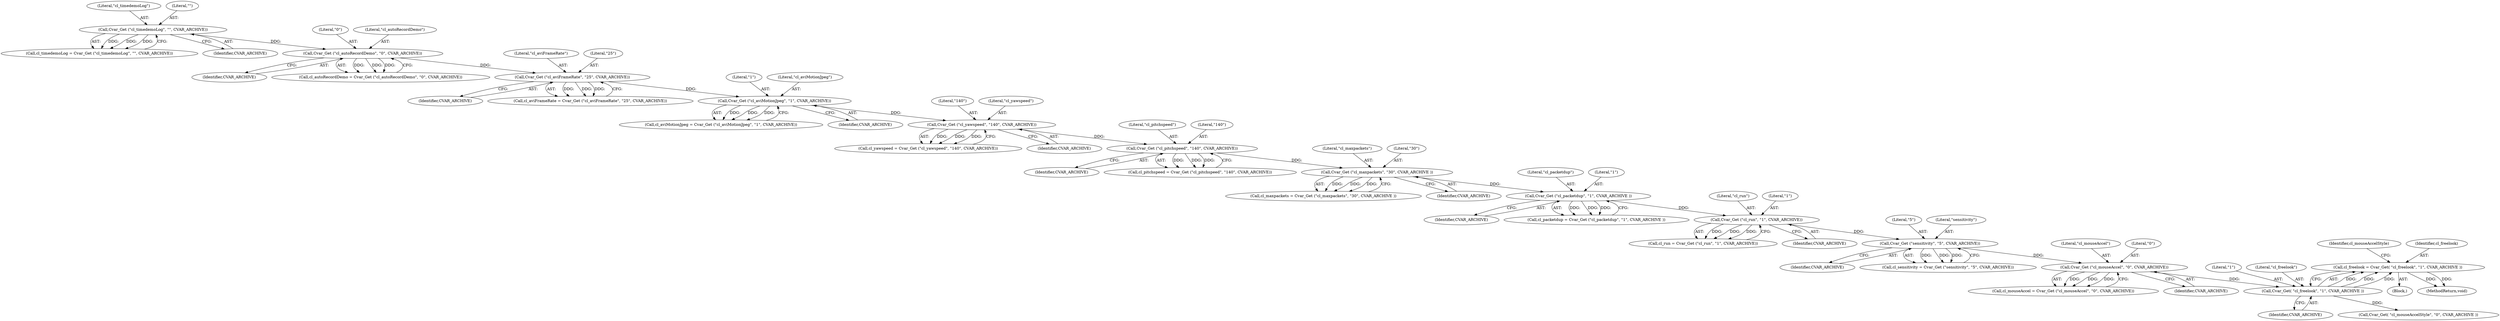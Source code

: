 digraph "0_OpenJK_376267d534476a875d8b9228149c4ee18b74a4fd@API" {
"1000276" [label="(Call,cl_freelook = Cvar_Get( \"cl_freelook\", \"1\", CVAR_ARCHIVE ))"];
"1000278" [label="(Call,Cvar_Get( \"cl_freelook\", \"1\", CVAR_ARCHIVE ))"];
"1000272" [label="(Call,Cvar_Get (\"cl_mouseAccel\", \"0\", CVAR_ARCHIVE))"];
"1000266" [label="(Call,Cvar_Get (\"sensitivity\", \"5\", CVAR_ARCHIVE))"];
"1000260" [label="(Call,Cvar_Get (\"cl_run\", \"1\", CVAR_ARCHIVE))"];
"1000254" [label="(Call,Cvar_Get (\"cl_packetdup\", \"1\", CVAR_ARCHIVE ))"];
"1000248" [label="(Call,Cvar_Get (\"cl_maxpackets\", \"30\", CVAR_ARCHIVE ))"];
"1000236" [label="(Call,Cvar_Get (\"cl_pitchspeed\", \"140\", CVAR_ARCHIVE))"];
"1000230" [label="(Call,Cvar_Get (\"cl_yawspeed\", \"140\", CVAR_ARCHIVE))"];
"1000212" [label="(Call,Cvar_Get (\"cl_aviMotionJpeg\", \"1\", CVAR_ARCHIVE))"];
"1000206" [label="(Call,Cvar_Get (\"cl_aviFrameRate\", \"25\", CVAR_ARCHIVE))"];
"1000200" [label="(Call,Cvar_Get (\"cl_autoRecordDemo\", \"0\", CVAR_ARCHIVE))"];
"1000194" [label="(Call,Cvar_Get (\"cl_timedemoLog\", \"\", CVAR_ARCHIVE))"];
"1000281" [label="(Identifier,CVAR_ARCHIVE)"];
"1000246" [label="(Call,cl_maxpackets = Cvar_Get (\"cl_maxpackets\", \"30\", CVAR_ARCHIVE ))"];
"1000249" [label="(Literal,\"cl_maxpackets\")"];
"1000195" [label="(Literal,\"cl_timedemoLog\")"];
"1000228" [label="(Call,cl_yawspeed = Cvar_Get (\"cl_yawspeed\", \"140\", CVAR_ARCHIVE))"];
"1000272" [label="(Call,Cvar_Get (\"cl_mouseAccel\", \"0\", CVAR_ARCHIVE))"];
"1000283" [label="(Identifier,cl_mouseAccelStyle)"];
"1000237" [label="(Literal,\"cl_pitchspeed\")"];
"1000268" [label="(Literal,\"5\")"];
"1000200" [label="(Call,Cvar_Get (\"cl_autoRecordDemo\", \"0\", CVAR_ARCHIVE))"];
"1000103" [label="(Block,)"];
"1000273" [label="(Literal,\"cl_mouseAccel\")"];
"1000251" [label="(Identifier,CVAR_ARCHIVE)"];
"1000784" [label="(MethodReturn,void)"];
"1000267" [label="(Literal,\"sensitivity\")"];
"1000261" [label="(Literal,\"cl_run\")"];
"1000203" [label="(Identifier,CVAR_ARCHIVE)"];
"1000284" [label="(Call,Cvar_Get( \"cl_mouseAccelStyle\", \"0\", CVAR_ARCHIVE ))"];
"1000266" [label="(Call,Cvar_Get (\"sensitivity\", \"5\", CVAR_ARCHIVE))"];
"1000270" [label="(Call,cl_mouseAccel = Cvar_Get (\"cl_mouseAccel\", \"0\", CVAR_ARCHIVE))"];
"1000258" [label="(Call,cl_run = Cvar_Get (\"cl_run\", \"1\", CVAR_ARCHIVE))"];
"1000206" [label="(Call,Cvar_Get (\"cl_aviFrameRate\", \"25\", CVAR_ARCHIVE))"];
"1000192" [label="(Call,cl_timedemoLog = Cvar_Get (\"cl_timedemoLog\", \"\", CVAR_ARCHIVE))"];
"1000254" [label="(Call,Cvar_Get (\"cl_packetdup\", \"1\", CVAR_ARCHIVE ))"];
"1000257" [label="(Identifier,CVAR_ARCHIVE)"];
"1000239" [label="(Identifier,CVAR_ARCHIVE)"];
"1000233" [label="(Identifier,CVAR_ARCHIVE)"];
"1000232" [label="(Literal,\"140\")"];
"1000209" [label="(Identifier,CVAR_ARCHIVE)"];
"1000275" [label="(Identifier,CVAR_ARCHIVE)"];
"1000280" [label="(Literal,\"1\")"];
"1000260" [label="(Call,Cvar_Get (\"cl_run\", \"1\", CVAR_ARCHIVE))"];
"1000198" [label="(Call,cl_autoRecordDemo = Cvar_Get (\"cl_autoRecordDemo\", \"0\", CVAR_ARCHIVE))"];
"1000252" [label="(Call,cl_packetdup = Cvar_Get (\"cl_packetdup\", \"1\", CVAR_ARCHIVE ))"];
"1000274" [label="(Literal,\"0\")"];
"1000230" [label="(Call,Cvar_Get (\"cl_yawspeed\", \"140\", CVAR_ARCHIVE))"];
"1000202" [label="(Literal,\"0\")"];
"1000197" [label="(Identifier,CVAR_ARCHIVE)"];
"1000276" [label="(Call,cl_freelook = Cvar_Get( \"cl_freelook\", \"1\", CVAR_ARCHIVE ))"];
"1000207" [label="(Literal,\"cl_aviFrameRate\")"];
"1000238" [label="(Literal,\"140\")"];
"1000196" [label="(Literal,\"\")"];
"1000263" [label="(Identifier,CVAR_ARCHIVE)"];
"1000201" [label="(Literal,\"cl_autoRecordDemo\")"];
"1000231" [label="(Literal,\"cl_yawspeed\")"];
"1000212" [label="(Call,Cvar_Get (\"cl_aviMotionJpeg\", \"1\", CVAR_ARCHIVE))"];
"1000214" [label="(Literal,\"1\")"];
"1000248" [label="(Call,Cvar_Get (\"cl_maxpackets\", \"30\", CVAR_ARCHIVE ))"];
"1000204" [label="(Call,cl_aviFrameRate = Cvar_Get (\"cl_aviFrameRate\", \"25\", CVAR_ARCHIVE))"];
"1000236" [label="(Call,Cvar_Get (\"cl_pitchspeed\", \"140\", CVAR_ARCHIVE))"];
"1000234" [label="(Call,cl_pitchspeed = Cvar_Get (\"cl_pitchspeed\", \"140\", CVAR_ARCHIVE))"];
"1000269" [label="(Identifier,CVAR_ARCHIVE)"];
"1000264" [label="(Call,cl_sensitivity = Cvar_Get (\"sensitivity\", \"5\", CVAR_ARCHIVE))"];
"1000278" [label="(Call,Cvar_Get( \"cl_freelook\", \"1\", CVAR_ARCHIVE ))"];
"1000255" [label="(Literal,\"cl_packetdup\")"];
"1000277" [label="(Identifier,cl_freelook)"];
"1000279" [label="(Literal,\"cl_freelook\")"];
"1000256" [label="(Literal,\"1\")"];
"1000250" [label="(Literal,\"30\")"];
"1000208" [label="(Literal,\"25\")"];
"1000213" [label="(Literal,\"cl_aviMotionJpeg\")"];
"1000194" [label="(Call,Cvar_Get (\"cl_timedemoLog\", \"\", CVAR_ARCHIVE))"];
"1000262" [label="(Literal,\"1\")"];
"1000210" [label="(Call,cl_aviMotionJpeg = Cvar_Get (\"cl_aviMotionJpeg\", \"1\", CVAR_ARCHIVE))"];
"1000215" [label="(Identifier,CVAR_ARCHIVE)"];
"1000276" -> "1000103"  [label="AST: "];
"1000276" -> "1000278"  [label="CFG: "];
"1000277" -> "1000276"  [label="AST: "];
"1000278" -> "1000276"  [label="AST: "];
"1000283" -> "1000276"  [label="CFG: "];
"1000276" -> "1000784"  [label="DDG: "];
"1000276" -> "1000784"  [label="DDG: "];
"1000278" -> "1000276"  [label="DDG: "];
"1000278" -> "1000276"  [label="DDG: "];
"1000278" -> "1000276"  [label="DDG: "];
"1000278" -> "1000281"  [label="CFG: "];
"1000279" -> "1000278"  [label="AST: "];
"1000280" -> "1000278"  [label="AST: "];
"1000281" -> "1000278"  [label="AST: "];
"1000272" -> "1000278"  [label="DDG: "];
"1000278" -> "1000284"  [label="DDG: "];
"1000272" -> "1000270"  [label="AST: "];
"1000272" -> "1000275"  [label="CFG: "];
"1000273" -> "1000272"  [label="AST: "];
"1000274" -> "1000272"  [label="AST: "];
"1000275" -> "1000272"  [label="AST: "];
"1000270" -> "1000272"  [label="CFG: "];
"1000272" -> "1000270"  [label="DDG: "];
"1000272" -> "1000270"  [label="DDG: "];
"1000272" -> "1000270"  [label="DDG: "];
"1000266" -> "1000272"  [label="DDG: "];
"1000266" -> "1000264"  [label="AST: "];
"1000266" -> "1000269"  [label="CFG: "];
"1000267" -> "1000266"  [label="AST: "];
"1000268" -> "1000266"  [label="AST: "];
"1000269" -> "1000266"  [label="AST: "];
"1000264" -> "1000266"  [label="CFG: "];
"1000266" -> "1000264"  [label="DDG: "];
"1000266" -> "1000264"  [label="DDG: "];
"1000266" -> "1000264"  [label="DDG: "];
"1000260" -> "1000266"  [label="DDG: "];
"1000260" -> "1000258"  [label="AST: "];
"1000260" -> "1000263"  [label="CFG: "];
"1000261" -> "1000260"  [label="AST: "];
"1000262" -> "1000260"  [label="AST: "];
"1000263" -> "1000260"  [label="AST: "];
"1000258" -> "1000260"  [label="CFG: "];
"1000260" -> "1000258"  [label="DDG: "];
"1000260" -> "1000258"  [label="DDG: "];
"1000260" -> "1000258"  [label="DDG: "];
"1000254" -> "1000260"  [label="DDG: "];
"1000254" -> "1000252"  [label="AST: "];
"1000254" -> "1000257"  [label="CFG: "];
"1000255" -> "1000254"  [label="AST: "];
"1000256" -> "1000254"  [label="AST: "];
"1000257" -> "1000254"  [label="AST: "];
"1000252" -> "1000254"  [label="CFG: "];
"1000254" -> "1000252"  [label="DDG: "];
"1000254" -> "1000252"  [label="DDG: "];
"1000254" -> "1000252"  [label="DDG: "];
"1000248" -> "1000254"  [label="DDG: "];
"1000248" -> "1000246"  [label="AST: "];
"1000248" -> "1000251"  [label="CFG: "];
"1000249" -> "1000248"  [label="AST: "];
"1000250" -> "1000248"  [label="AST: "];
"1000251" -> "1000248"  [label="AST: "];
"1000246" -> "1000248"  [label="CFG: "];
"1000248" -> "1000246"  [label="DDG: "];
"1000248" -> "1000246"  [label="DDG: "];
"1000248" -> "1000246"  [label="DDG: "];
"1000236" -> "1000248"  [label="DDG: "];
"1000236" -> "1000234"  [label="AST: "];
"1000236" -> "1000239"  [label="CFG: "];
"1000237" -> "1000236"  [label="AST: "];
"1000238" -> "1000236"  [label="AST: "];
"1000239" -> "1000236"  [label="AST: "];
"1000234" -> "1000236"  [label="CFG: "];
"1000236" -> "1000234"  [label="DDG: "];
"1000236" -> "1000234"  [label="DDG: "];
"1000236" -> "1000234"  [label="DDG: "];
"1000230" -> "1000236"  [label="DDG: "];
"1000230" -> "1000228"  [label="AST: "];
"1000230" -> "1000233"  [label="CFG: "];
"1000231" -> "1000230"  [label="AST: "];
"1000232" -> "1000230"  [label="AST: "];
"1000233" -> "1000230"  [label="AST: "];
"1000228" -> "1000230"  [label="CFG: "];
"1000230" -> "1000228"  [label="DDG: "];
"1000230" -> "1000228"  [label="DDG: "];
"1000230" -> "1000228"  [label="DDG: "];
"1000212" -> "1000230"  [label="DDG: "];
"1000212" -> "1000210"  [label="AST: "];
"1000212" -> "1000215"  [label="CFG: "];
"1000213" -> "1000212"  [label="AST: "];
"1000214" -> "1000212"  [label="AST: "];
"1000215" -> "1000212"  [label="AST: "];
"1000210" -> "1000212"  [label="CFG: "];
"1000212" -> "1000210"  [label="DDG: "];
"1000212" -> "1000210"  [label="DDG: "];
"1000212" -> "1000210"  [label="DDG: "];
"1000206" -> "1000212"  [label="DDG: "];
"1000206" -> "1000204"  [label="AST: "];
"1000206" -> "1000209"  [label="CFG: "];
"1000207" -> "1000206"  [label="AST: "];
"1000208" -> "1000206"  [label="AST: "];
"1000209" -> "1000206"  [label="AST: "];
"1000204" -> "1000206"  [label="CFG: "];
"1000206" -> "1000204"  [label="DDG: "];
"1000206" -> "1000204"  [label="DDG: "];
"1000206" -> "1000204"  [label="DDG: "];
"1000200" -> "1000206"  [label="DDG: "];
"1000200" -> "1000198"  [label="AST: "];
"1000200" -> "1000203"  [label="CFG: "];
"1000201" -> "1000200"  [label="AST: "];
"1000202" -> "1000200"  [label="AST: "];
"1000203" -> "1000200"  [label="AST: "];
"1000198" -> "1000200"  [label="CFG: "];
"1000200" -> "1000198"  [label="DDG: "];
"1000200" -> "1000198"  [label="DDG: "];
"1000200" -> "1000198"  [label="DDG: "];
"1000194" -> "1000200"  [label="DDG: "];
"1000194" -> "1000192"  [label="AST: "];
"1000194" -> "1000197"  [label="CFG: "];
"1000195" -> "1000194"  [label="AST: "];
"1000196" -> "1000194"  [label="AST: "];
"1000197" -> "1000194"  [label="AST: "];
"1000192" -> "1000194"  [label="CFG: "];
"1000194" -> "1000192"  [label="DDG: "];
"1000194" -> "1000192"  [label="DDG: "];
"1000194" -> "1000192"  [label="DDG: "];
}
